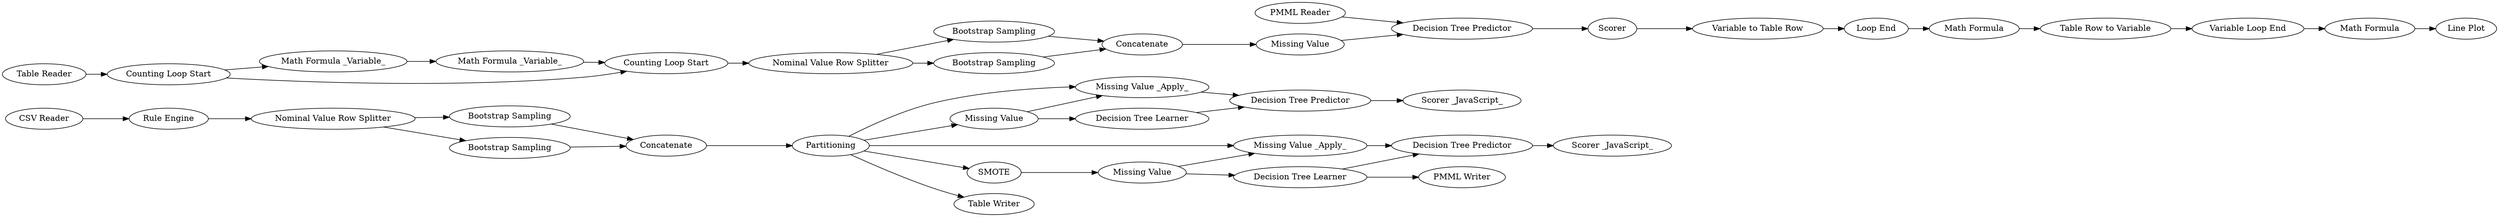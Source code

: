 digraph {
	96 [label="Rule Engine"]
	115 [label="Missing Value _Apply_"]
	117 [label="Missing Value"]
	120 [label=Partitioning]
	123 [label="Decision Tree Learner"]
	124 [label="Decision Tree Predictor"]
	126 [label="Nominal Value Row Splitter"]
	127 [label="Bootstrap Sampling"]
	128 [label="Bootstrap Sampling"]
	129 [label=Concatenate]
	130 [label="Decision Tree Learner"]
	131 [label="Missing Value"]
	132 [label="Decision Tree Predictor"]
	135 [label="Missing Value _Apply_"]
	136 [label=SMOTE]
	137 [label="Scorer _JavaScript_"]
	138 [label="Scorer _JavaScript_"]
	140 [label=Concatenate]
	146 [label="Decision Tree Predictor"]
	147 [label="Bootstrap Sampling"]
	149 [label="Bootstrap Sampling"]
	150 [label="Nominal Value Row Splitter"]
	160 [label="Math Formula"]
	152 [label="Math Formula _Variable_"]
	153 [label="Math Formula _Variable_"]
	168 [label="Math Formula"]
	173 [label="Missing Value"]
	177 [label="Table Writer"]
	178 [label="PMML Writer"]
	179 [label="Table Reader"]
	180 [label="PMML Reader"]
	181 [label=Scorer]
	182 [label="Variable to Table Row"]
	183 [label="Table Row to Variable"]
	184 [label="Variable Loop End"]
	185 [label="CSV Reader"]
	186 [label="Counting Loop Start"]
	187 [label="Counting Loop Start"]
	188 [label="Loop End"]
	189 [label="Line Plot"]
	152 -> 153
	96 -> 126
	115 -> 124
	117 -> 115
	117 -> 123
	120 -> 177
	120 -> 115
	120 -> 117
	120 -> 136
	120 -> 135
	123 -> 124
	124 -> 137
	126 -> 127
	126 -> 128
	127 -> 129
	128 -> 129
	129 -> 120
	130 -> 132
	130 -> 178
	131 -> 130
	131 -> 135
	132 -> 138
	135 -> 132
	136 -> 131
	140 -> 173
	146 -> 181
	147 -> 140
	149 -> 140
	150 -> 149
	150 -> 147
	160 -> 183
	153 -> 187
	168 -> 189
	173 -> 146
	179 -> 186
	180 -> 146
	181 -> 182
	182 -> 188
	183 -> 184
	184 -> 168
	185 -> 96
	186 -> 187
	186 -> 152
	187 -> 150
	188 -> 160
	rankdir=LR
}
